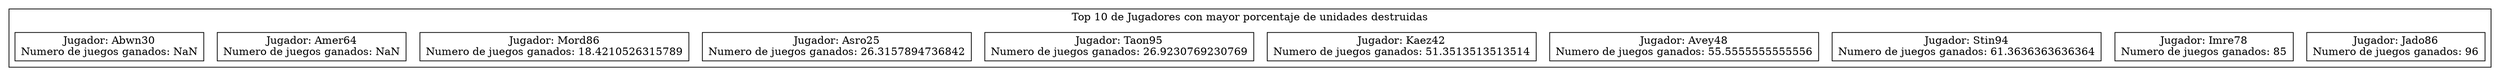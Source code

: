 digraph{
node[shape = record]
subgraph clusterTop{
label="Top 10 de Jugadores con mayor porcentaje de unidades destruidas"
top0[label = "Jugador: Jado86\nNumero de juegos ganados: 96"];
top1[label = "Jugador: Imre78\nNumero de juegos ganados: 85"];
top2[label = "Jugador: Stin94\nNumero de juegos ganados: 61.3636363636364"];
top3[label = "Jugador: Avey48\nNumero de juegos ganados: 55.5555555555556"];
top4[label = "Jugador: Kaez42\nNumero de juegos ganados: 51.3513513513514"];
top5[label = "Jugador: Taon95\nNumero de juegos ganados: 26.9230769230769"];
top6[label = "Jugador: Asro25\nNumero de juegos ganados: 26.3157894736842"];
top7[label = "Jugador: Mord86\nNumero de juegos ganados: 18.4210526315789"];
top8[label = "Jugador: Amer64\nNumero de juegos ganados: NaN"];
top9[label = "Jugador: Abwn30\nNumero de juegos ganados: NaN"];
}
}
